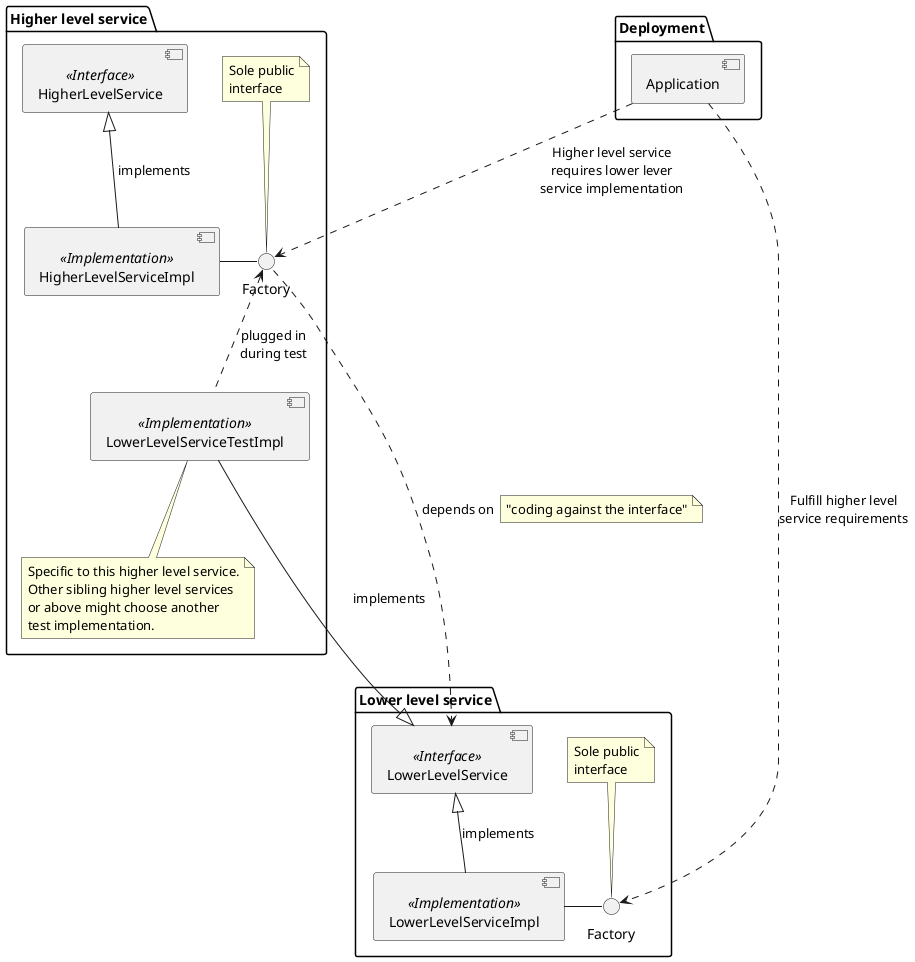 @startuml
package "Lower level service" {
  component LowerLevelService<<Interface>>
  component LowerLevelServiceImpl<<Implementation>>
  LowerLevelServiceImpl -u-|> LowerLevelService : implements
  () "Factory" as LLSIF
  note top of LLSIF : Sole public\ninterface
  LowerLevelServiceImpl -r- LLSIF
}
package "Higher level service" {
  component HigherLevelService<<Interface>>
  component HigherLevelServiceImpl<<Implementation>>
  HigherLevelServiceImpl -u-|> HigherLevelService : implements
  component LowerLevelServiceTestImpl<<Implementation>>
  note bottom of LowerLevelServiceTestImpl : Specific to this higher level service.\nOther sibling higher level services\nor above might choose another\ntest implementation.
  'todo: guideline on how to reuse test impls from lower services
  LowerLevelServiceTestImpl -d--|> LowerLevelService : implements
  () "Factory" as HLSIF
  note top of HLSIF : Sole public\ninterface
  HigherLevelServiceImpl -r- HLSIF
  HLSIF ..> LowerLevelService : depends on
  note right on link : "coding against the interface"
  LowerLevelServiceTestImpl .u.> HLSIF : plugged in\nduring test
}
package "Deployment" {
  'todo: partial deployment with its drawbacks
  component Application
  Application ..> HLSIF : Higher level service\nrequires lower lever\nservice implementation
  Application ..> LLSIF : Fulfill higher level\nservice requirements
}
@enduml